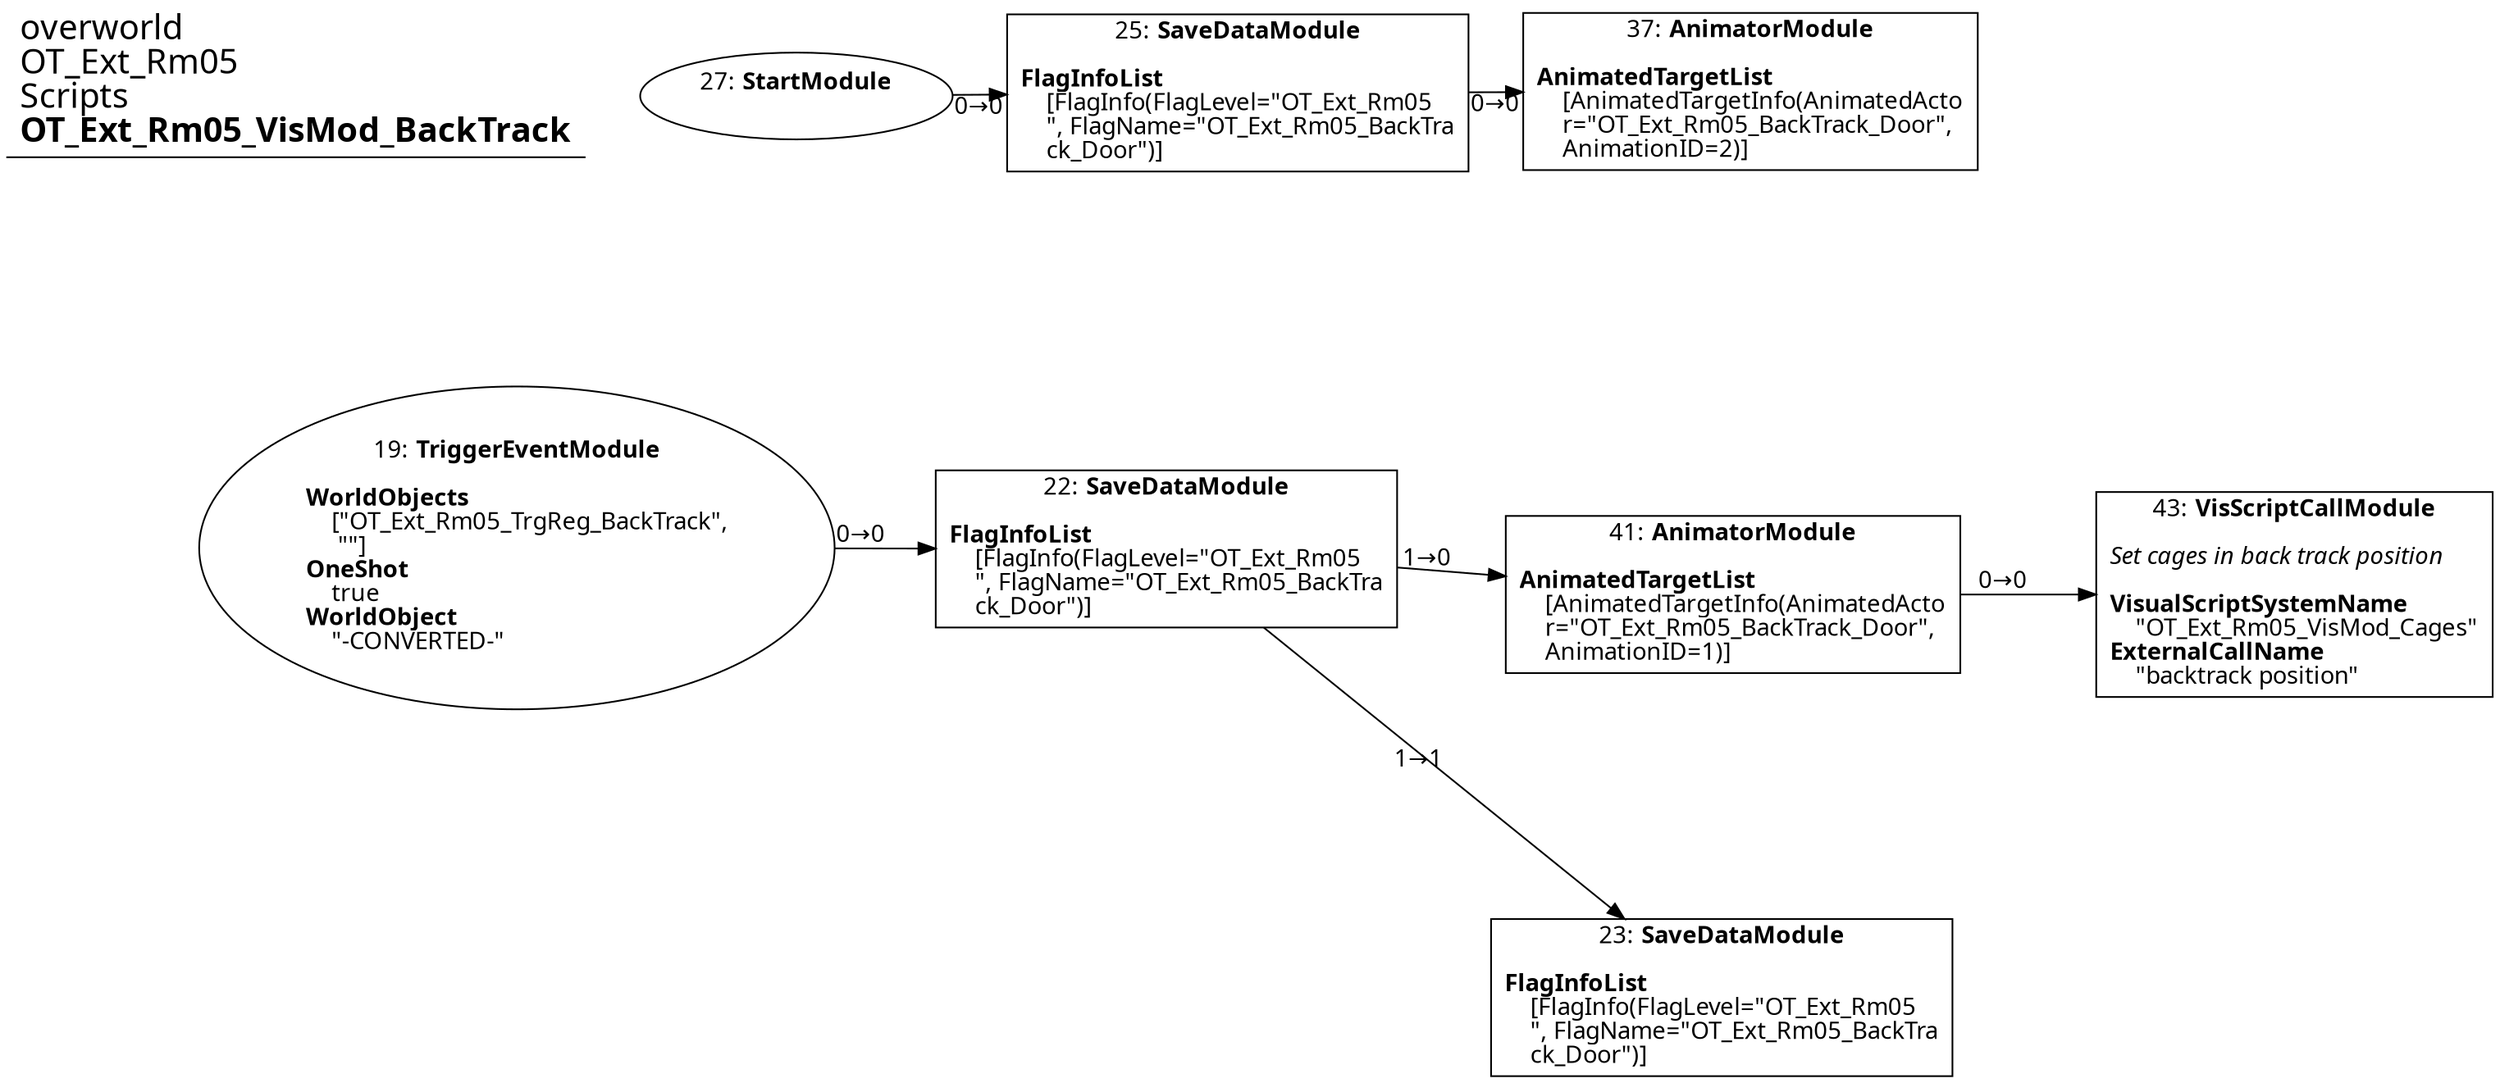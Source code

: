 digraph {
    layout = fdp;
    overlap = prism;
    sep = "+16";
    splines = spline;

    node [ shape = box ];

    graph [ fontname = "Segoe UI" ];
    node [ fontname = "Segoe UI" ];
    edge [ fontname = "Segoe UI" ];

    19 [ label = <19: <b>TriggerEventModule</b><br/><br/><b>WorldObjects</b><br align="left"/>    [&quot;OT_Ext_Rm05_TrgReg_BackTrack&quot;,<br align="left"/>     &quot;&quot;]<br align="left"/><b>OneShot</b><br align="left"/>    true<br align="left"/><b>WorldObject</b><br align="left"/>    &quot;-CONVERTED-&quot;<br align="left"/>> ];
    19 [ shape = oval ]
    19 [ pos = "0.018000001,-0.34600002!" ];
    19 -> 22 [ label = "0→0" ];

    22 [ label = <22: <b>SaveDataModule</b><br/><br/><b>FlagInfoList</b><br align="left"/>    [FlagInfo(FlagLevel=&quot;OT_Ext_Rm05<br align="left"/>    &quot;, FlagName=&quot;OT_Ext_Rm05_BackTra<br align="left"/>    ck_Door&quot;)]<br align="left"/>> ];
    22 [ pos = "0.282,-0.34600002!" ];
    22 -> 23 [ label = "1→1" ];
    22 -> 41 [ label = "1→0" ];

    23 [ label = <23: <b>SaveDataModule</b><br/><br/><b>FlagInfoList</b><br align="left"/>    [FlagInfo(FlagLevel=&quot;OT_Ext_Rm05<br align="left"/>    &quot;, FlagName=&quot;OT_Ext_Rm05_BackTra<br align="left"/>    ck_Door&quot;)]<br align="left"/>> ];
    23 [ pos = "0.58500004,-0.57100004!" ];

    25 [ label = <25: <b>SaveDataModule</b><br/><br/><b>FlagInfoList</b><br align="left"/>    [FlagInfo(FlagLevel=&quot;OT_Ext_Rm05<br align="left"/>    &quot;, FlagName=&quot;OT_Ext_Rm05_BackTra<br align="left"/>    ck_Door&quot;)]<br align="left"/>> ];
    25 [ pos = "0.289,-0.117000006!" ];
    25 -> 37 [ label = "0→0" ];

    27 [ label = <27: <b>StartModule</b><br/><br/>> ];
    27 [ shape = oval ]
    27 [ pos = "0.053000003,-0.117000006!" ];
    27 -> 25 [ label = "0→0" ];

    37 [ label = <37: <b>AnimatorModule</b><br/><br/><b>AnimatedTargetList</b><br align="left"/>    [AnimatedTargetInfo(AnimatedActo<br align="left"/>    r=&quot;OT_Ext_Rm05_BackTrack_Door&quot;, <br align="left"/>    AnimationID=2)]<br align="left"/>> ];
    37 [ pos = "0.588,-0.117000006!" ];

    41 [ label = <41: <b>AnimatorModule</b><br/><br/><b>AnimatedTargetList</b><br align="left"/>    [AnimatedTargetInfo(AnimatedActo<br align="left"/>    r=&quot;OT_Ext_Rm05_BackTrack_Door&quot;, <br align="left"/>    AnimationID=1)]<br align="left"/>> ];
    41 [ pos = "0.58900005,-0.36900002!" ];
    41 -> 43 [ label = "0→0" ];

    43 [ label = <43: <b>VisScriptCallModule</b><br/><br/><i>Set cages in back track position<br align="left"/></i><br align="left"/><b>VisualScriptSystemName</b><br align="left"/>    &quot;OT_Ext_Rm05_VisMod_Cages&quot;<br align="left"/><b>ExternalCallName</b><br align="left"/>    &quot;backtrack position&quot;<br align="left"/>> ];
    43 [ pos = "0.869,-0.36900002!" ];

    title [ pos = "0.017,-0.116000004!" ];
    title [ shape = underline ];
    title [ label = <<font point-size="20">overworld<br align="left"/>OT_Ext_Rm05<br align="left"/>Scripts<br align="left"/><b>OT_Ext_Rm05_VisMod_BackTrack</b><br align="left"/></font>> ];
}
